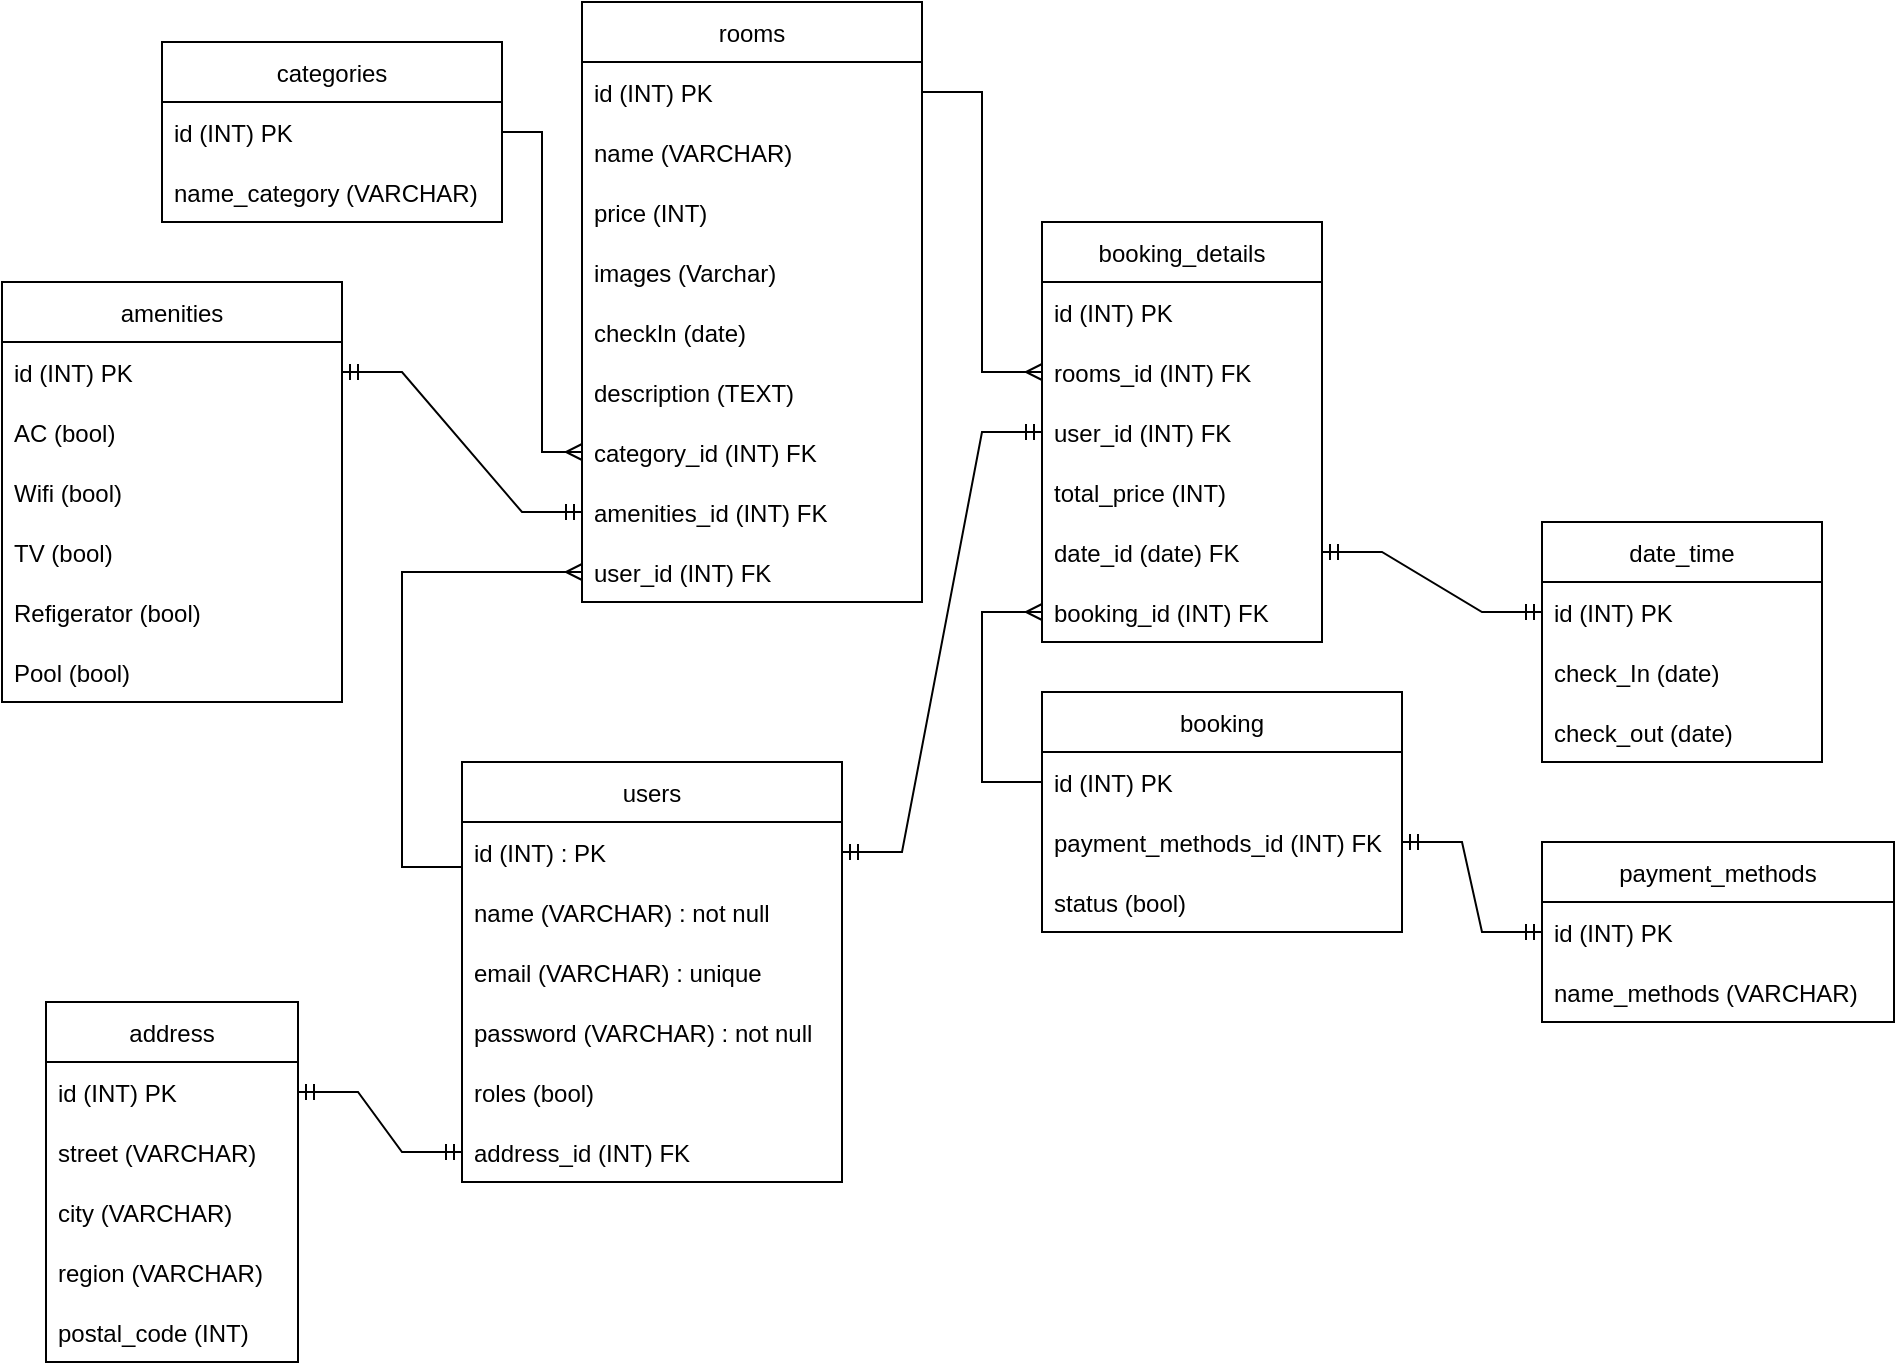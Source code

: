 <mxfile><diagram id="cJwIZMxX6NavqjxChlhD" name="Page-1"><mxGraphModel dx="1694" dy="1578" grid="1" gridSize="10" guides="1" tooltips="1" connect="1" arrows="1" fold="1" page="1" pageScale="1" pageWidth="850" pageHeight="1100" math="0" shadow="0"><root><mxCell id="0"/><mxCell id="1" parent="0"/><mxCell id="2" value="users" style="swimlane;fontStyle=0;childLayout=stackLayout;horizontal=1;startSize=30;horizontalStack=0;resizeParent=1;resizeParentMax=0;resizeLast=0;collapsible=1;marginBottom=0;" parent="1" vertex="1"><mxGeometry x="170" y="300" width="190" height="210" as="geometry"/></mxCell><mxCell id="3" value="id (INT) : PK" style="text;strokeColor=none;fillColor=none;align=left;verticalAlign=middle;spacingLeft=4;spacingRight=4;overflow=hidden;points=[[0,0.5],[1,0.5]];portConstraint=eastwest;rotatable=0;" parent="2" vertex="1"><mxGeometry y="30" width="190" height="30" as="geometry"/></mxCell><mxCell id="4" value="name (VARCHAR) : not null" style="text;strokeColor=none;fillColor=none;align=left;verticalAlign=middle;spacingLeft=4;spacingRight=4;overflow=hidden;points=[[0,0.5],[1,0.5]];portConstraint=eastwest;rotatable=0;" parent="2" vertex="1"><mxGeometry y="60" width="190" height="30" as="geometry"/></mxCell><mxCell id="5" value="email (VARCHAR) : unique" style="text;strokeColor=none;fillColor=none;align=left;verticalAlign=middle;spacingLeft=4;spacingRight=4;overflow=hidden;points=[[0,0.5],[1,0.5]];portConstraint=eastwest;rotatable=0;" parent="2" vertex="1"><mxGeometry y="90" width="190" height="30" as="geometry"/></mxCell><mxCell id="6" value="password (VARCHAR) : not null" style="text;strokeColor=none;fillColor=none;align=left;verticalAlign=middle;spacingLeft=4;spacingRight=4;overflow=hidden;points=[[0,0.5],[1,0.5]];portConstraint=eastwest;rotatable=0;" parent="2" vertex="1"><mxGeometry y="120" width="190" height="30" as="geometry"/></mxCell><mxCell id="7" value="roles (bool)" style="text;strokeColor=none;fillColor=none;align=left;verticalAlign=middle;spacingLeft=4;spacingRight=4;overflow=hidden;points=[[0,0.5],[1,0.5]];portConstraint=eastwest;rotatable=0;" parent="2" vertex="1"><mxGeometry y="150" width="190" height="30" as="geometry"/></mxCell><mxCell id="8" value="address_id (INT) FK " style="text;strokeColor=none;fillColor=none;align=left;verticalAlign=middle;spacingLeft=4;spacingRight=4;overflow=hidden;points=[[0,0.5],[1,0.5]];portConstraint=eastwest;rotatable=0;" parent="2" vertex="1"><mxGeometry y="180" width="190" height="30" as="geometry"/></mxCell><mxCell id="9" value="rooms" style="swimlane;fontStyle=0;childLayout=stackLayout;horizontal=1;startSize=30;horizontalStack=0;resizeParent=1;resizeParentMax=0;resizeLast=0;collapsible=1;marginBottom=0;" parent="1" vertex="1"><mxGeometry x="230" y="-80" width="170" height="300" as="geometry"/></mxCell><mxCell id="10" value="id (INT) PK" style="text;strokeColor=none;fillColor=none;align=left;verticalAlign=middle;spacingLeft=4;spacingRight=4;overflow=hidden;points=[[0,0.5],[1,0.5]];portConstraint=eastwest;rotatable=0;" parent="9" vertex="1"><mxGeometry y="30" width="170" height="30" as="geometry"/></mxCell><mxCell id="11" value="name (VARCHAR)" style="text;strokeColor=none;fillColor=none;align=left;verticalAlign=middle;spacingLeft=4;spacingRight=4;overflow=hidden;points=[[0,0.5],[1,0.5]];portConstraint=eastwest;rotatable=0;" parent="9" vertex="1"><mxGeometry y="60" width="170" height="30" as="geometry"/></mxCell><mxCell id="12" value="price (INT)" style="text;strokeColor=none;fillColor=none;align=left;verticalAlign=middle;spacingLeft=4;spacingRight=4;overflow=hidden;points=[[0,0.5],[1,0.5]];portConstraint=eastwest;rotatable=0;" parent="9" vertex="1"><mxGeometry y="90" width="170" height="30" as="geometry"/></mxCell><mxCell id="90" value="images (Varchar)" style="text;strokeColor=none;fillColor=none;align=left;verticalAlign=middle;spacingLeft=4;spacingRight=4;overflow=hidden;points=[[0,0.5],[1,0.5]];portConstraint=eastwest;rotatable=0;" parent="9" vertex="1"><mxGeometry y="120" width="170" height="30" as="geometry"/></mxCell><mxCell id="13" value="checkIn (date)" style="text;strokeColor=none;fillColor=none;align=left;verticalAlign=middle;spacingLeft=4;spacingRight=4;overflow=hidden;points=[[0,0.5],[1,0.5]];portConstraint=eastwest;rotatable=0;" parent="9" vertex="1"><mxGeometry y="150" width="170" height="30" as="geometry"/></mxCell><mxCell id="14" value="description (TEXT)" style="text;strokeColor=none;fillColor=none;align=left;verticalAlign=middle;spacingLeft=4;spacingRight=4;overflow=hidden;points=[[0,0.5],[1,0.5]];portConstraint=eastwest;rotatable=0;" parent="9" vertex="1"><mxGeometry y="180" width="170" height="30" as="geometry"/></mxCell><mxCell id="15" value="category_id (INT) FK" style="text;strokeColor=none;fillColor=none;align=left;verticalAlign=middle;spacingLeft=4;spacingRight=4;overflow=hidden;points=[[0,0.5],[1,0.5]];portConstraint=eastwest;rotatable=0;" parent="9" vertex="1"><mxGeometry y="210" width="170" height="30" as="geometry"/></mxCell><mxCell id="88" value="amenities_id (INT) FK" style="text;strokeColor=none;fillColor=none;align=left;verticalAlign=middle;spacingLeft=4;spacingRight=4;overflow=hidden;points=[[0,0.5],[1,0.5]];portConstraint=eastwest;rotatable=0;" parent="9" vertex="1"><mxGeometry y="240" width="170" height="30" as="geometry"/></mxCell><mxCell id="105" value="user_id (INT) FK" style="text;strokeColor=none;fillColor=none;align=left;verticalAlign=middle;spacingLeft=4;spacingRight=4;overflow=hidden;points=[[0,0.5],[1,0.5]];portConstraint=eastwest;rotatable=0;" parent="9" vertex="1"><mxGeometry y="270" width="170" height="30" as="geometry"/></mxCell><mxCell id="22" value="booking" style="swimlane;fontStyle=0;childLayout=stackLayout;horizontal=1;startSize=30;horizontalStack=0;resizeParent=1;resizeParentMax=0;resizeLast=0;collapsible=1;marginBottom=0;" parent="1" vertex="1"><mxGeometry x="460" y="265" width="180" height="120" as="geometry"/></mxCell><mxCell id="23" value="id (INT) PK" style="text;strokeColor=none;fillColor=none;align=left;verticalAlign=middle;spacingLeft=4;spacingRight=4;overflow=hidden;points=[[0,0.5],[1,0.5]];portConstraint=eastwest;rotatable=0;" parent="22" vertex="1"><mxGeometry y="30" width="180" height="30" as="geometry"/></mxCell><mxCell id="25" value="payment_methods_id (INT) FK" style="text;strokeColor=none;fillColor=none;align=left;verticalAlign=middle;spacingLeft=4;spacingRight=4;overflow=hidden;points=[[0,0.5],[1,0.5]];portConstraint=eastwest;rotatable=0;" parent="22" vertex="1"><mxGeometry y="60" width="180" height="30" as="geometry"/></mxCell><mxCell id="110" value="status (bool)" style="text;strokeColor=none;fillColor=none;align=left;verticalAlign=middle;spacingLeft=4;spacingRight=4;overflow=hidden;points=[[0,0.5],[1,0.5]];portConstraint=eastwest;rotatable=0;" parent="22" vertex="1"><mxGeometry y="90" width="180" height="30" as="geometry"/></mxCell><mxCell id="30" value="address" style="swimlane;fontStyle=0;childLayout=stackLayout;horizontal=1;startSize=30;horizontalStack=0;resizeParent=1;resizeParentMax=0;resizeLast=0;collapsible=1;marginBottom=0;" parent="1" vertex="1"><mxGeometry x="-38" y="420" width="126" height="180" as="geometry"/></mxCell><mxCell id="31" value="id (INT) PK" style="text;strokeColor=none;fillColor=none;align=left;verticalAlign=middle;spacingLeft=4;spacingRight=4;overflow=hidden;points=[[0,0.5],[1,0.5]];portConstraint=eastwest;rotatable=0;" parent="30" vertex="1"><mxGeometry y="30" width="126" height="30" as="geometry"/></mxCell><mxCell id="32" value="street (VARCHAR)" style="text;strokeColor=none;fillColor=none;align=left;verticalAlign=middle;spacingLeft=4;spacingRight=4;overflow=hidden;points=[[0,0.5],[1,0.5]];portConstraint=eastwest;rotatable=0;" parent="30" vertex="1"><mxGeometry y="60" width="126" height="30" as="geometry"/></mxCell><mxCell id="53" value="city (VARCHAR)" style="text;strokeColor=none;fillColor=none;align=left;verticalAlign=middle;spacingLeft=4;spacingRight=4;overflow=hidden;points=[[0,0.5],[1,0.5]];portConstraint=eastwest;rotatable=0;" parent="30" vertex="1"><mxGeometry y="90" width="126" height="30" as="geometry"/></mxCell><mxCell id="54" value="region (VARCHAR)" style="text;strokeColor=none;fillColor=none;align=left;verticalAlign=middle;spacingLeft=4;spacingRight=4;overflow=hidden;points=[[0,0.5],[1,0.5]];portConstraint=eastwest;rotatable=0;" parent="30" vertex="1"><mxGeometry y="120" width="126" height="30" as="geometry"/></mxCell><mxCell id="55" value="postal_code (INT)" style="text;strokeColor=none;fillColor=none;align=left;verticalAlign=middle;spacingLeft=4;spacingRight=4;overflow=hidden;points=[[0,0.5],[1,0.5]];portConstraint=eastwest;rotatable=0;" parent="30" vertex="1"><mxGeometry y="150" width="126" height="30" as="geometry"/></mxCell><mxCell id="33" value="" style="edgeStyle=entityRelationEdgeStyle;fontSize=12;html=1;endArrow=ERmandOne;startArrow=ERmandOne;rounded=0;exitX=0;exitY=0.5;exitDx=0;exitDy=0;entryX=1;entryY=0.5;entryDx=0;entryDy=0;" parent="1" source="51" target="25" edge="1"><mxGeometry width="100" height="100" relative="1" as="geometry"><mxPoint x="676" y="790" as="sourcePoint"/><mxPoint x="600" y="625" as="targetPoint"/></mxGeometry></mxCell><mxCell id="34" value="booking_details" style="swimlane;fontStyle=0;childLayout=stackLayout;horizontal=1;startSize=30;horizontalStack=0;resizeParent=1;resizeParentMax=0;resizeLast=0;collapsible=1;marginBottom=0;" parent="1" vertex="1"><mxGeometry x="460" y="30" width="140" height="210" as="geometry"/></mxCell><mxCell id="35" value="id (INT) PK" style="text;strokeColor=none;fillColor=none;align=left;verticalAlign=middle;spacingLeft=4;spacingRight=4;overflow=hidden;points=[[0,0.5],[1,0.5]];portConstraint=eastwest;rotatable=0;" parent="34" vertex="1"><mxGeometry y="30" width="140" height="30" as="geometry"/></mxCell><mxCell id="36" value="rooms_id (INT) FK" style="text;strokeColor=none;fillColor=none;align=left;verticalAlign=middle;spacingLeft=4;spacingRight=4;overflow=hidden;points=[[0,0.5],[1,0.5]];portConstraint=eastwest;rotatable=0;" parent="34" vertex="1"><mxGeometry y="60" width="140" height="30" as="geometry"/></mxCell><mxCell id="24" value="user_id (INT) FK " style="text;strokeColor=none;fillColor=none;align=left;verticalAlign=middle;spacingLeft=4;spacingRight=4;overflow=hidden;points=[[0,0.5],[1,0.5]];portConstraint=eastwest;rotatable=0;" parent="34" vertex="1"><mxGeometry y="90" width="140" height="30" as="geometry"/></mxCell><mxCell id="38" value="total_price (INT)" style="text;strokeColor=none;fillColor=none;align=left;verticalAlign=middle;spacingLeft=4;spacingRight=4;overflow=hidden;points=[[0,0.5],[1,0.5]];portConstraint=eastwest;rotatable=0;" parent="34" vertex="1"><mxGeometry y="120" width="140" height="30" as="geometry"/></mxCell><mxCell id="77" value="date_id (date) FK" style="text;strokeColor=none;fillColor=none;align=left;verticalAlign=middle;spacingLeft=4;spacingRight=4;overflow=hidden;points=[[0,0.5],[1,0.5]];portConstraint=eastwest;rotatable=0;" parent="34" vertex="1"><mxGeometry y="150" width="140" height="30" as="geometry"/></mxCell><mxCell id="37" value="booking_id (INT) FK" style="text;strokeColor=none;fillColor=none;align=left;verticalAlign=middle;spacingLeft=4;spacingRight=4;overflow=hidden;points=[[0,0.5],[1,0.5]];portConstraint=eastwest;rotatable=0;" parent="34" vertex="1"><mxGeometry y="180" width="140" height="30" as="geometry"/></mxCell><mxCell id="43" value="" style="edgeStyle=elbowEdgeStyle;fontSize=12;html=1;endArrow=ERmany;rounded=0;exitX=1;exitY=0.5;exitDx=0;exitDy=0;entryX=0;entryY=0.5;entryDx=0;entryDy=0;" parent="1" source="103" target="15" edge="1"><mxGeometry width="100" height="100" relative="1" as="geometry"><mxPoint x="180" y="175" as="sourcePoint"/><mxPoint x="580" y="500" as="targetPoint"/></mxGeometry></mxCell><mxCell id="44" value="" style="edgeStyle=entityRelationEdgeStyle;fontSize=12;html=1;endArrow=ERmany;rounded=0;exitX=1;exitY=0.5;exitDx=0;exitDy=0;entryX=0;entryY=0.5;entryDx=0;entryDy=0;" parent="1" source="10" target="36" edge="1"><mxGeometry width="100" height="100" relative="1" as="geometry"><mxPoint x="330" y="350" as="sourcePoint"/><mxPoint x="430" y="250" as="targetPoint"/></mxGeometry></mxCell><mxCell id="50" value="payment_methods" style="swimlane;fontStyle=0;childLayout=stackLayout;horizontal=1;startSize=30;horizontalStack=0;resizeParent=1;resizeParentMax=0;resizeLast=0;collapsible=1;marginBottom=0;" parent="1" vertex="1"><mxGeometry x="710" y="340" width="176" height="90" as="geometry"/></mxCell><mxCell id="51" value="id (INT) PK" style="text;strokeColor=none;fillColor=none;align=left;verticalAlign=middle;spacingLeft=4;spacingRight=4;overflow=hidden;points=[[0,0.5],[1,0.5]];portConstraint=eastwest;rotatable=0;" parent="50" vertex="1"><mxGeometry y="30" width="176" height="30" as="geometry"/></mxCell><mxCell id="52" value="name_methods (VARCHAR)" style="text;strokeColor=none;fillColor=none;align=left;verticalAlign=middle;spacingLeft=4;spacingRight=4;overflow=hidden;points=[[0,0.5],[1,0.5]];portConstraint=eastwest;rotatable=0;" parent="50" vertex="1"><mxGeometry y="60" width="176" height="30" as="geometry"/></mxCell><mxCell id="56" value="" style="edgeStyle=entityRelationEdgeStyle;fontSize=12;html=1;endArrow=ERmandOne;startArrow=ERmandOne;rounded=0;entryX=1;entryY=0.25;entryDx=0;entryDy=0;exitX=0;exitY=0.5;exitDx=0;exitDy=0;" parent="1" source="8" target="30" edge="1"><mxGeometry width="100" height="100" relative="1" as="geometry"><mxPoint x="40" y="550" as="sourcePoint"/><mxPoint x="324" y="660" as="targetPoint"/></mxGeometry></mxCell><mxCell id="57" value="" style="edgeStyle=elbowEdgeStyle;fontSize=12;html=1;endArrow=ERmany;rounded=0;exitX=0;exitY=0.5;exitDx=0;exitDy=0;entryX=0;entryY=0.5;entryDx=0;entryDy=0;" parent="1" source="23" target="37" edge="1"><mxGeometry width="100" height="100" relative="1" as="geometry"><mxPoint x="760" y="360" as="sourcePoint"/><mxPoint x="1040" y="430" as="targetPoint"/><Array as="points"><mxPoint x="430" y="260"/></Array></mxGeometry></mxCell><mxCell id="59" value="" style="edgeStyle=entityRelationEdgeStyle;fontSize=12;html=1;endArrow=ERmandOne;startArrow=ERmandOne;rounded=0;entryX=1;entryY=0.5;entryDx=0;entryDy=0;exitX=0;exitY=0.5;exitDx=0;exitDy=0;" parent="1" source="24" target="3" edge="1"><mxGeometry width="100" height="100" relative="1" as="geometry"><mxPoint x="370" y="510" as="sourcePoint"/><mxPoint x="476" y="450" as="targetPoint"/></mxGeometry></mxCell><mxCell id="72" value="date_time" style="swimlane;fontStyle=0;childLayout=stackLayout;horizontal=1;startSize=30;horizontalStack=0;resizeParent=1;resizeParentMax=0;resizeLast=0;collapsible=1;marginBottom=0;" parent="1" vertex="1"><mxGeometry x="710" y="180" width="140" height="120" as="geometry"/></mxCell><mxCell id="73" value="id (INT) PK" style="text;strokeColor=none;fillColor=none;align=left;verticalAlign=middle;spacingLeft=4;spacingRight=4;overflow=hidden;points=[[0,0.5],[1,0.5]];portConstraint=eastwest;rotatable=0;" parent="72" vertex="1"><mxGeometry y="30" width="140" height="30" as="geometry"/></mxCell><mxCell id="74" value="check_In (date)" style="text;strokeColor=none;fillColor=none;align=left;verticalAlign=middle;spacingLeft=4;spacingRight=4;overflow=hidden;points=[[0,0.5],[1,0.5]];portConstraint=eastwest;rotatable=0;" parent="72" vertex="1"><mxGeometry y="60" width="140" height="30" as="geometry"/></mxCell><mxCell id="75" value="check_out (date)" style="text;strokeColor=none;fillColor=none;align=left;verticalAlign=middle;spacingLeft=4;spacingRight=4;overflow=hidden;points=[[0,0.5],[1,0.5]];portConstraint=eastwest;rotatable=0;" parent="72" vertex="1"><mxGeometry y="90" width="140" height="30" as="geometry"/></mxCell><mxCell id="80" value="" style="edgeStyle=entityRelationEdgeStyle;fontSize=12;html=1;endArrow=ERmandOne;startArrow=ERmandOne;rounded=0;entryX=1;entryY=0.5;entryDx=0;entryDy=0;exitX=0;exitY=0.5;exitDx=0;exitDy=0;" parent="1" source="73" target="77" edge="1"><mxGeometry width="100" height="100" relative="1" as="geometry"><mxPoint x="770" y="310" as="sourcePoint"/><mxPoint x="680" y="340" as="targetPoint"/></mxGeometry></mxCell><mxCell id="89" value="" style="edgeStyle=elbowEdgeStyle;fontSize=12;html=1;endArrow=ERmany;rounded=0;exitX=0;exitY=0.25;exitDx=0;exitDy=0;entryX=0;entryY=0.5;entryDx=0;entryDy=0;" parent="1" source="2" target="105" edge="1"><mxGeometry width="100" height="100" relative="1" as="geometry"><mxPoint x="150" y="350" as="sourcePoint"/><mxPoint x="230" y="220" as="targetPoint"/><Array as="points"><mxPoint x="140" y="320"/></Array></mxGeometry></mxCell><mxCell id="99" value="amenities" style="swimlane;fontStyle=0;childLayout=stackLayout;horizontal=1;startSize=30;horizontalStack=0;resizeParent=1;resizeParentMax=0;resizeLast=0;collapsible=1;marginBottom=0;" parent="1" vertex="1"><mxGeometry x="-60" y="60" width="170" height="210" as="geometry"/></mxCell><mxCell id="100" value="id (INT) PK" style="text;strokeColor=none;fillColor=none;align=left;verticalAlign=middle;spacingLeft=4;spacingRight=4;overflow=hidden;points=[[0,0.5],[1,0.5]];portConstraint=eastwest;rotatable=0;" parent="99" vertex="1"><mxGeometry y="30" width="170" height="30" as="geometry"/></mxCell><mxCell id="91" value="AC (bool)" style="text;strokeColor=none;fillColor=none;align=left;verticalAlign=middle;spacingLeft=4;spacingRight=4;overflow=hidden;points=[[0,0.5],[1,0.5]];portConstraint=eastwest;rotatable=0;" parent="99" vertex="1"><mxGeometry y="60" width="170" height="30" as="geometry"/></mxCell><mxCell id="92" value="Wifi (bool)" style="text;strokeColor=none;fillColor=none;align=left;verticalAlign=middle;spacingLeft=4;spacingRight=4;overflow=hidden;points=[[0,0.5],[1,0.5]];portConstraint=eastwest;rotatable=0;" parent="99" vertex="1"><mxGeometry y="90" width="170" height="30" as="geometry"/></mxCell><mxCell id="93" value="TV (bool)" style="text;strokeColor=none;fillColor=none;align=left;verticalAlign=middle;spacingLeft=4;spacingRight=4;overflow=hidden;points=[[0,0.5],[1,0.5]];portConstraint=eastwest;rotatable=0;" parent="99" vertex="1"><mxGeometry y="120" width="170" height="30" as="geometry"/></mxCell><mxCell id="94" value="Refigerator (bool)" style="text;strokeColor=none;fillColor=none;align=left;verticalAlign=middle;spacingLeft=4;spacingRight=4;overflow=hidden;points=[[0,0.5],[1,0.5]];portConstraint=eastwest;rotatable=0;" parent="99" vertex="1"><mxGeometry y="150" width="170" height="30" as="geometry"/></mxCell><mxCell id="108" value="Pool (bool)" style="text;strokeColor=none;fillColor=none;align=left;verticalAlign=middle;spacingLeft=4;spacingRight=4;overflow=hidden;points=[[0,0.5],[1,0.5]];portConstraint=eastwest;rotatable=0;" parent="99" vertex="1"><mxGeometry y="180" width="170" height="30" as="geometry"/></mxCell><mxCell id="102" value="categories" style="swimlane;fontStyle=0;childLayout=stackLayout;horizontal=1;startSize=30;horizontalStack=0;resizeParent=1;resizeParentMax=0;resizeLast=0;collapsible=1;marginBottom=0;" parent="1" vertex="1"><mxGeometry x="20" y="-60" width="170" height="90" as="geometry"/></mxCell><mxCell id="103" value="id (INT) PK" style="text;strokeColor=none;fillColor=none;align=left;verticalAlign=middle;spacingLeft=4;spacingRight=4;overflow=hidden;points=[[0,0.5],[1,0.5]];portConstraint=eastwest;rotatable=0;" parent="102" vertex="1"><mxGeometry y="30" width="170" height="30" as="geometry"/></mxCell><mxCell id="104" value="name_category (VARCHAR) " style="text;strokeColor=none;fillColor=none;align=left;verticalAlign=middle;spacingLeft=4;spacingRight=4;overflow=hidden;points=[[0,0.5],[1,0.5]];portConstraint=eastwest;rotatable=0;" parent="102" vertex="1"><mxGeometry y="60" width="170" height="30" as="geometry"/></mxCell><mxCell id="107" value="" style="edgeStyle=entityRelationEdgeStyle;fontSize=12;html=1;endArrow=ERmandOne;startArrow=ERmandOne;rounded=0;entryX=1;entryY=0.5;entryDx=0;entryDy=0;exitX=0;exitY=0.5;exitDx=0;exitDy=0;" parent="1" source="88" target="100" edge="1"><mxGeometry width="100" height="100" relative="1" as="geometry"><mxPoint x="170" y="140" as="sourcePoint"/><mxPoint x="220" y="310" as="targetPoint"/></mxGeometry></mxCell></root></mxGraphModel></diagram></mxfile>